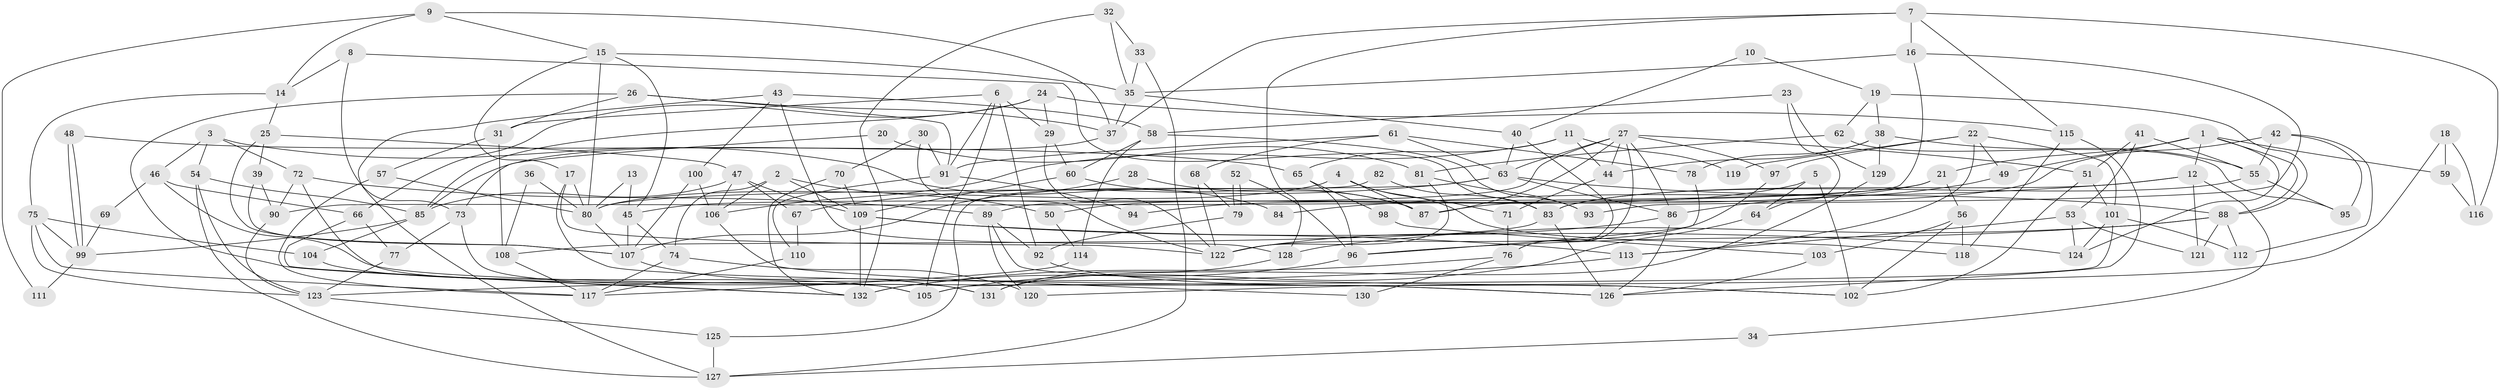 // coarse degree distribution, {6: 0.12121212121212122, 7: 0.10606060606060606, 8: 0.045454545454545456, 9: 0.06060606060606061, 12: 0.045454545454545456, 10: 0.015151515151515152, 4: 0.25757575757575757, 5: 0.09090909090909091, 2: 0.09090909090909091, 3: 0.16666666666666666}
// Generated by graph-tools (version 1.1) at 2025/50/03/04/25 22:50:46]
// undirected, 132 vertices, 264 edges
graph export_dot {
  node [color=gray90,style=filled];
  1;
  2;
  3;
  4;
  5;
  6;
  7;
  8;
  9;
  10;
  11;
  12;
  13;
  14;
  15;
  16;
  17;
  18;
  19;
  20;
  21;
  22;
  23;
  24;
  25;
  26;
  27;
  28;
  29;
  30;
  31;
  32;
  33;
  34;
  35;
  36;
  37;
  38;
  39;
  40;
  41;
  42;
  43;
  44;
  45;
  46;
  47;
  48;
  49;
  50;
  51;
  52;
  53;
  54;
  55;
  56;
  57;
  58;
  59;
  60;
  61;
  62;
  63;
  64;
  65;
  66;
  67;
  68;
  69;
  70;
  71;
  72;
  73;
  74;
  75;
  76;
  77;
  78;
  79;
  80;
  81;
  82;
  83;
  84;
  85;
  86;
  87;
  88;
  89;
  90;
  91;
  92;
  93;
  94;
  95;
  96;
  97;
  98;
  99;
  100;
  101;
  102;
  103;
  104;
  105;
  106;
  107;
  108;
  109;
  110;
  111;
  112;
  113;
  114;
  115;
  116;
  117;
  118;
  119;
  120;
  121;
  122;
  123;
  124;
  125;
  126;
  127;
  128;
  129;
  130;
  131;
  132;
  1 -- 49;
  1 -- 88;
  1 -- 12;
  1 -- 21;
  1 -- 59;
  1 -- 124;
  2 -- 74;
  2 -- 109;
  2 -- 50;
  2 -- 106;
  3 -- 46;
  3 -- 72;
  3 -- 54;
  3 -- 84;
  4 -- 71;
  4 -- 80;
  4 -- 87;
  4 -- 118;
  5 -- 50;
  5 -- 102;
  5 -- 64;
  6 -- 105;
  6 -- 29;
  6 -- 31;
  6 -- 91;
  6 -- 92;
  7 -- 128;
  7 -- 115;
  7 -- 16;
  7 -- 37;
  7 -- 116;
  8 -- 83;
  8 -- 14;
  8 -- 73;
  9 -- 37;
  9 -- 15;
  9 -- 14;
  9 -- 111;
  10 -- 40;
  10 -- 19;
  11 -- 106;
  11 -- 44;
  11 -- 65;
  11 -- 119;
  12 -- 83;
  12 -- 34;
  12 -- 84;
  12 -- 121;
  13 -- 80;
  13 -- 45;
  14 -- 75;
  14 -- 25;
  15 -- 80;
  15 -- 35;
  15 -- 17;
  15 -- 45;
  16 -- 90;
  16 -- 35;
  16 -- 93;
  17 -- 80;
  17 -- 122;
  17 -- 126;
  18 -- 59;
  18 -- 120;
  18 -- 116;
  19 -- 88;
  19 -- 38;
  19 -- 62;
  20 -- 81;
  20 -- 73;
  21 -- 56;
  21 -- 45;
  21 -- 94;
  22 -- 97;
  22 -- 113;
  22 -- 49;
  22 -- 101;
  22 -- 119;
  23 -- 58;
  23 -- 64;
  23 -- 129;
  24 -- 29;
  24 -- 85;
  24 -- 66;
  24 -- 115;
  25 -- 107;
  25 -- 39;
  25 -- 47;
  26 -- 132;
  26 -- 37;
  26 -- 31;
  26 -- 91;
  27 -- 51;
  27 -- 86;
  27 -- 44;
  27 -- 63;
  27 -- 76;
  27 -- 87;
  27 -- 89;
  27 -- 97;
  28 -- 107;
  28 -- 87;
  29 -- 60;
  29 -- 122;
  30 -- 91;
  30 -- 122;
  30 -- 70;
  31 -- 57;
  31 -- 108;
  32 -- 132;
  32 -- 35;
  32 -- 33;
  33 -- 35;
  33 -- 127;
  34 -- 127;
  35 -- 40;
  35 -- 37;
  36 -- 80;
  36 -- 108;
  37 -- 85;
  38 -- 78;
  38 -- 55;
  38 -- 44;
  38 -- 129;
  39 -- 107;
  39 -- 90;
  40 -- 76;
  40 -- 63;
  41 -- 55;
  41 -- 53;
  41 -- 51;
  42 -- 87;
  42 -- 95;
  42 -- 55;
  42 -- 112;
  43 -- 128;
  43 -- 127;
  43 -- 58;
  43 -- 100;
  44 -- 71;
  45 -- 74;
  45 -- 107;
  46 -- 66;
  46 -- 126;
  46 -- 69;
  47 -- 106;
  47 -- 67;
  47 -- 85;
  47 -- 109;
  48 -- 99;
  48 -- 99;
  48 -- 65;
  49 -- 86;
  50 -- 114;
  51 -- 101;
  51 -- 102;
  52 -- 79;
  52 -- 79;
  52 -- 96;
  53 -- 113;
  53 -- 124;
  53 -- 121;
  54 -- 85;
  54 -- 123;
  54 -- 127;
  55 -- 83;
  55 -- 95;
  56 -- 118;
  56 -- 102;
  56 -- 103;
  57 -- 80;
  57 -- 117;
  58 -- 60;
  58 -- 93;
  58 -- 114;
  59 -- 116;
  60 -- 87;
  60 -- 109;
  61 -- 63;
  61 -- 91;
  61 -- 68;
  61 -- 78;
  62 -- 81;
  62 -- 95;
  63 -- 67;
  63 -- 80;
  63 -- 86;
  63 -- 88;
  64 -- 105;
  65 -- 96;
  65 -- 98;
  66 -- 132;
  66 -- 77;
  67 -- 110;
  68 -- 79;
  68 -- 122;
  69 -- 99;
  70 -- 109;
  70 -- 132;
  71 -- 76;
  72 -- 105;
  72 -- 89;
  72 -- 90;
  73 -- 77;
  73 -- 131;
  74 -- 117;
  74 -- 120;
  75 -- 99;
  75 -- 123;
  75 -- 104;
  75 -- 117;
  76 -- 132;
  76 -- 130;
  77 -- 123;
  78 -- 96;
  79 -- 92;
  80 -- 107;
  81 -- 122;
  81 -- 93;
  82 -- 125;
  82 -- 83;
  83 -- 108;
  83 -- 126;
  85 -- 99;
  85 -- 104;
  86 -- 122;
  86 -- 126;
  88 -- 121;
  88 -- 96;
  88 -- 112;
  88 -- 128;
  89 -- 102;
  89 -- 92;
  89 -- 120;
  90 -- 123;
  91 -- 94;
  91 -- 110;
  92 -- 102;
  96 -- 132;
  97 -- 122;
  98 -- 103;
  99 -- 111;
  100 -- 107;
  100 -- 106;
  101 -- 112;
  101 -- 105;
  101 -- 124;
  103 -- 126;
  104 -- 105;
  106 -- 130;
  107 -- 131;
  108 -- 117;
  109 -- 124;
  109 -- 113;
  109 -- 132;
  110 -- 117;
  113 -- 123;
  114 -- 117;
  115 -- 126;
  115 -- 118;
  123 -- 125;
  125 -- 127;
  128 -- 131;
  129 -- 131;
}
